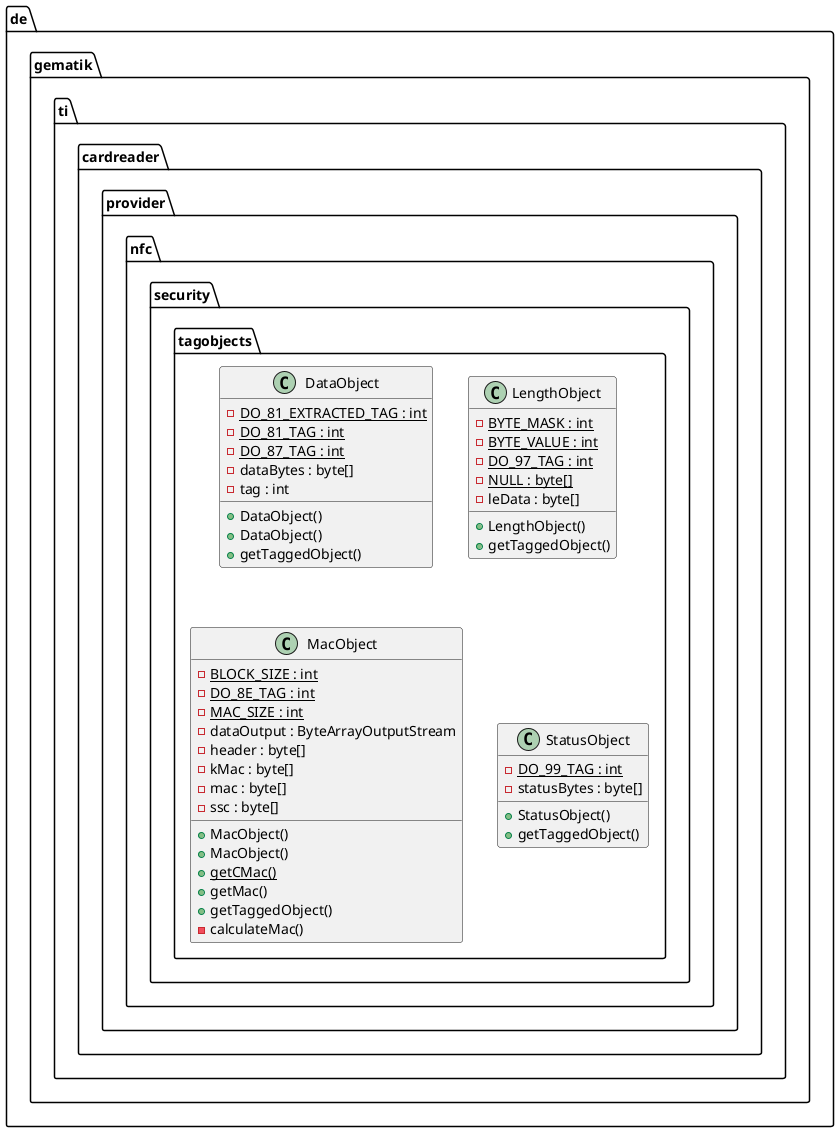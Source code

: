 @startuml



  namespace de.gematik.ti.cardreader.provider.nfc {
    namespace security {
      namespace tagobjects {
        class de.gematik.ti.cardreader.provider.nfc.security.tagobjects.DataObject {
            {static} - DO_81_EXTRACTED_TAG : int
            {static} - DO_81_TAG : int
            {static} - DO_87_TAG : int
            - dataBytes : byte[]
            - tag : int
            + DataObject()
            + DataObject()
            + getTaggedObject()
        }
      }
    }
  }
  

  namespace de.gematik.ti.cardreader.provider.nfc {
    namespace security {
      namespace tagobjects {
        class de.gematik.ti.cardreader.provider.nfc.security.tagobjects.LengthObject {
            {static} - BYTE_MASK : int
            {static} - BYTE_VALUE : int
            {static} - DO_97_TAG : int
            {static} - NULL : byte[]
            - leData : byte[]
            + LengthObject()
            + getTaggedObject()
        }
      }
    }
  }
  

  namespace de.gematik.ti.cardreader.provider.nfc {
    namespace security {
      namespace tagobjects {
        class de.gematik.ti.cardreader.provider.nfc.security.tagobjects.MacObject {
            {static} - BLOCK_SIZE : int
            {static} - DO_8E_TAG : int
            {static} - MAC_SIZE : int
            - dataOutput : ByteArrayOutputStream
            - header : byte[]
            - kMac : byte[]
            - mac : byte[]
            - ssc : byte[]
            + MacObject()
            + MacObject()
            {static} + getCMac()
            + getMac()
            + getTaggedObject()
            - calculateMac()
        }
      }
    }
  }
  

  namespace de.gematik.ti.cardreader.provider.nfc {
    namespace security {
      namespace tagobjects {
        class de.gematik.ti.cardreader.provider.nfc.security.tagobjects.StatusObject {
            {static} - DO_99_TAG : int
            - statusBytes : byte[]
            + StatusObject()
            + getTaggedObject()
        }
      }
    }
  }
  










@enduml
